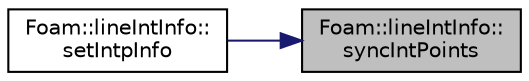 digraph "Foam::lineIntInfo::syncIntPoints"
{
 // LATEX_PDF_SIZE
  edge [fontname="Helvetica",fontsize="10",labelfontname="Helvetica",labelfontsize="10"];
  node [fontname="Helvetica",fontsize="10",shape=record];
  rankdir="RL";
  Node1 [label="Foam::lineIntInfo::\lsyncIntPoints",height=0.2,width=0.4,color="black", fillcolor="grey75", style="filled", fontcolor="black",tooltip=" "];
  Node1 -> Node2 [dir="back",color="midnightblue",fontsize="10",style="solid"];
  Node2 [label="Foam::lineIntInfo::\lsetIntpInfo",height=0.2,width=0.4,color="black", fillcolor="white", style="filled",URL="$classFoam_1_1lineIntInfo.html#a64df514eb61f65de409b7727463831e6",tooltip=" "];
}
